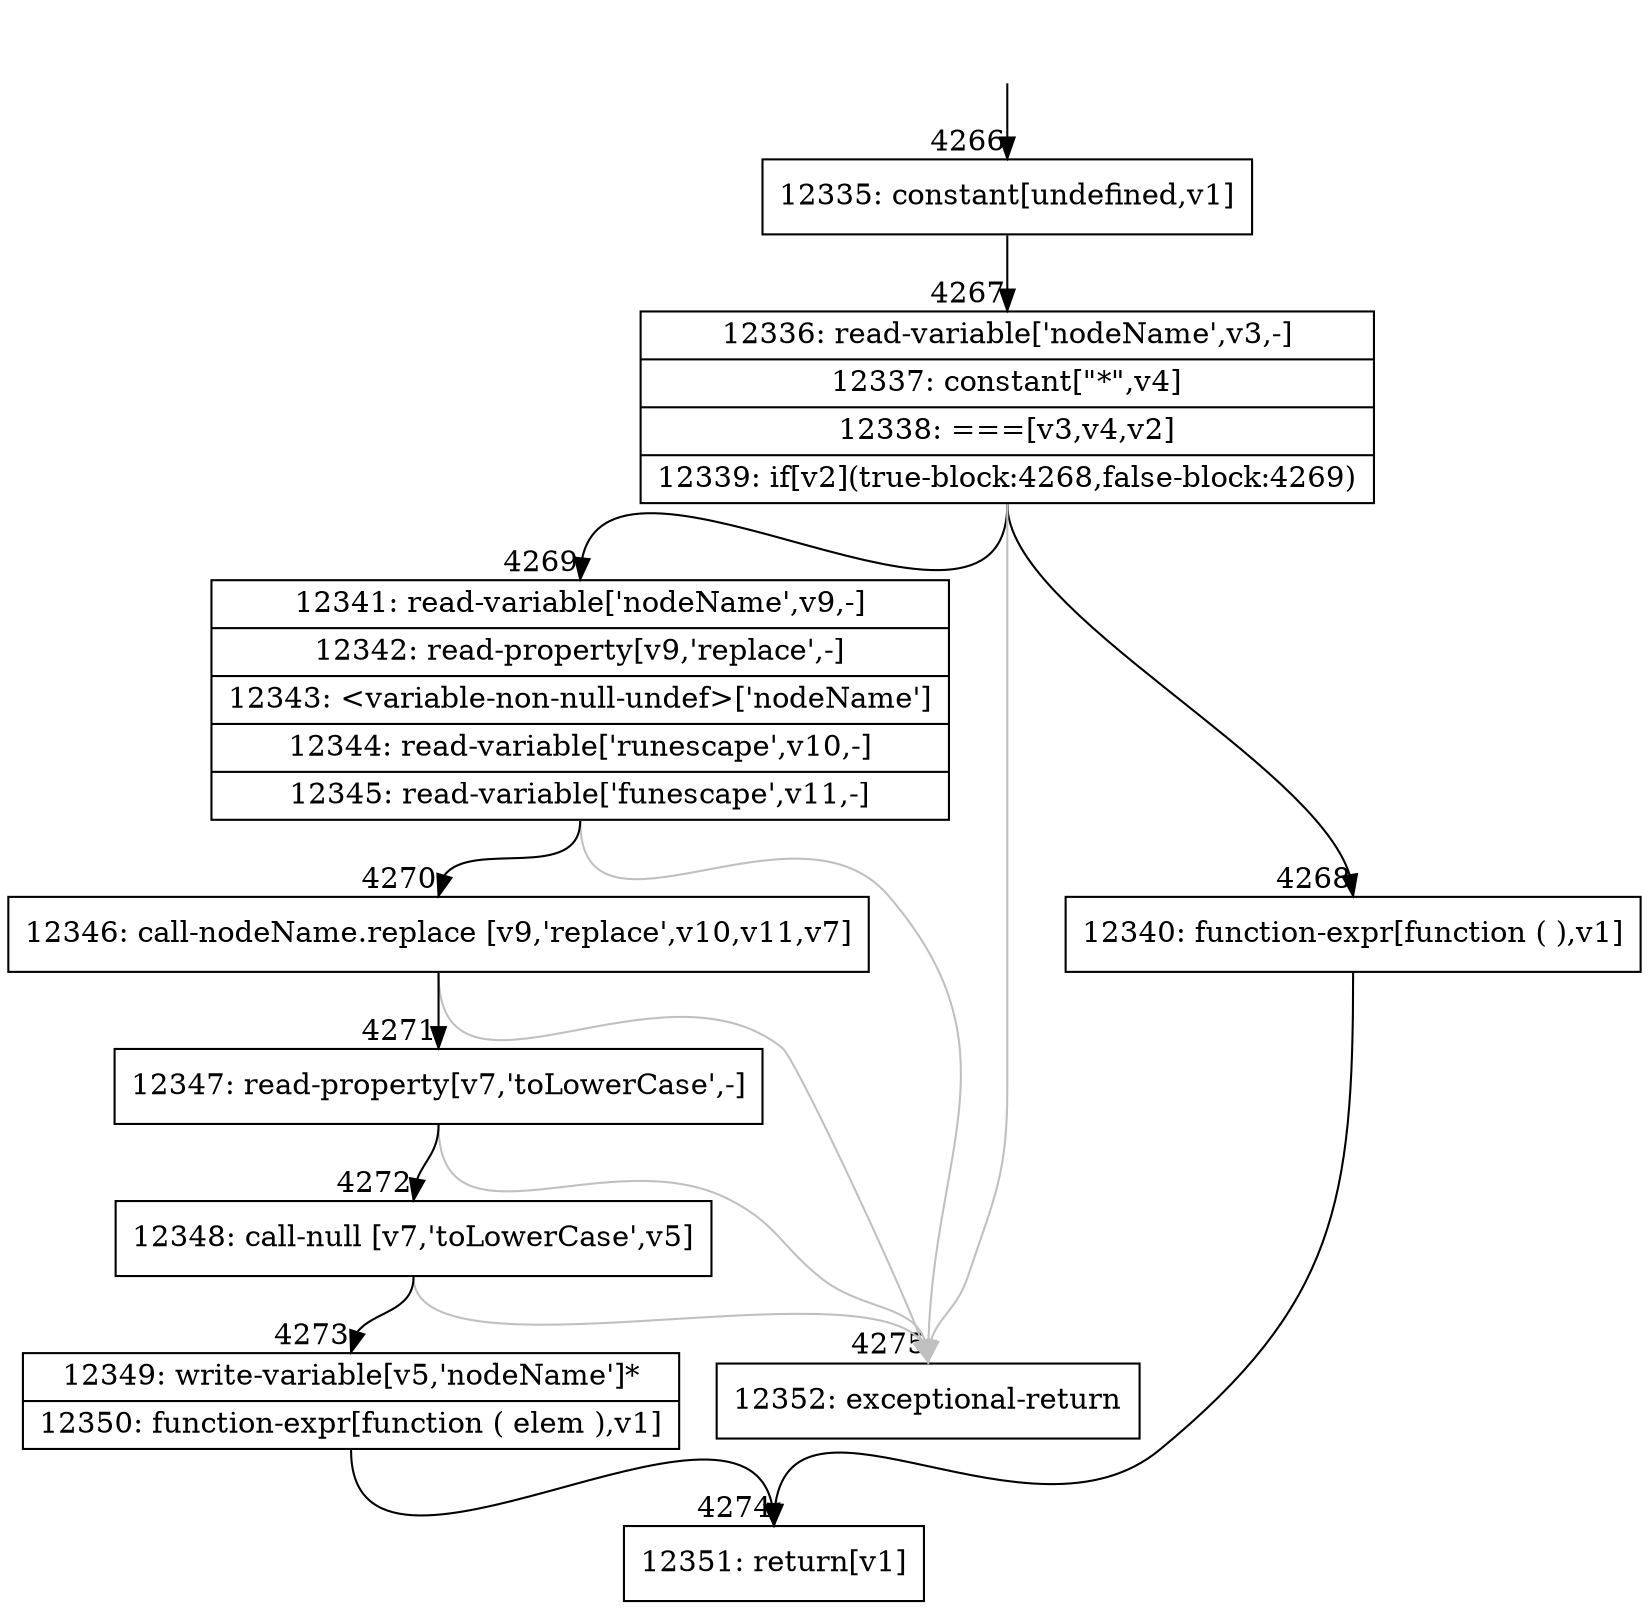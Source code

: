 digraph {
rankdir="TD"
BB_entry276[shape=none,label=""];
BB_entry276 -> BB4266 [tailport=s, headport=n, headlabel="    4266"]
BB4266 [shape=record label="{12335: constant[undefined,v1]}" ] 
BB4266 -> BB4267 [tailport=s, headport=n, headlabel="      4267"]
BB4267 [shape=record label="{12336: read-variable['nodeName',v3,-]|12337: constant[\"*\",v4]|12338: ===[v3,v4,v2]|12339: if[v2](true-block:4268,false-block:4269)}" ] 
BB4267 -> BB4268 [tailport=s, headport=n, headlabel="      4268"]
BB4267 -> BB4269 [tailport=s, headport=n, headlabel="      4269"]
BB4267 -> BB4275 [tailport=s, headport=n, color=gray, headlabel="      4275"]
BB4268 [shape=record label="{12340: function-expr[function ( ),v1]}" ] 
BB4268 -> BB4274 [tailport=s, headport=n, headlabel="      4274"]
BB4269 [shape=record label="{12341: read-variable['nodeName',v9,-]|12342: read-property[v9,'replace',-]|12343: \<variable-non-null-undef\>['nodeName']|12344: read-variable['runescape',v10,-]|12345: read-variable['funescape',v11,-]}" ] 
BB4269 -> BB4270 [tailport=s, headport=n, headlabel="      4270"]
BB4269 -> BB4275 [tailport=s, headport=n, color=gray]
BB4270 [shape=record label="{12346: call-nodeName.replace [v9,'replace',v10,v11,v7]}" ] 
BB4270 -> BB4271 [tailport=s, headport=n, headlabel="      4271"]
BB4270 -> BB4275 [tailport=s, headport=n, color=gray]
BB4271 [shape=record label="{12347: read-property[v7,'toLowerCase',-]}" ] 
BB4271 -> BB4272 [tailport=s, headport=n, headlabel="      4272"]
BB4271 -> BB4275 [tailport=s, headport=n, color=gray]
BB4272 [shape=record label="{12348: call-null [v7,'toLowerCase',v5]}" ] 
BB4272 -> BB4273 [tailport=s, headport=n, headlabel="      4273"]
BB4272 -> BB4275 [tailport=s, headport=n, color=gray]
BB4273 [shape=record label="{12349: write-variable[v5,'nodeName']*|12350: function-expr[function ( elem ),v1]}" ] 
BB4273 -> BB4274 [tailport=s, headport=n]
BB4274 [shape=record label="{12351: return[v1]}" ] 
BB4275 [shape=record label="{12352: exceptional-return}" ] 
//#$~ 4642
}
